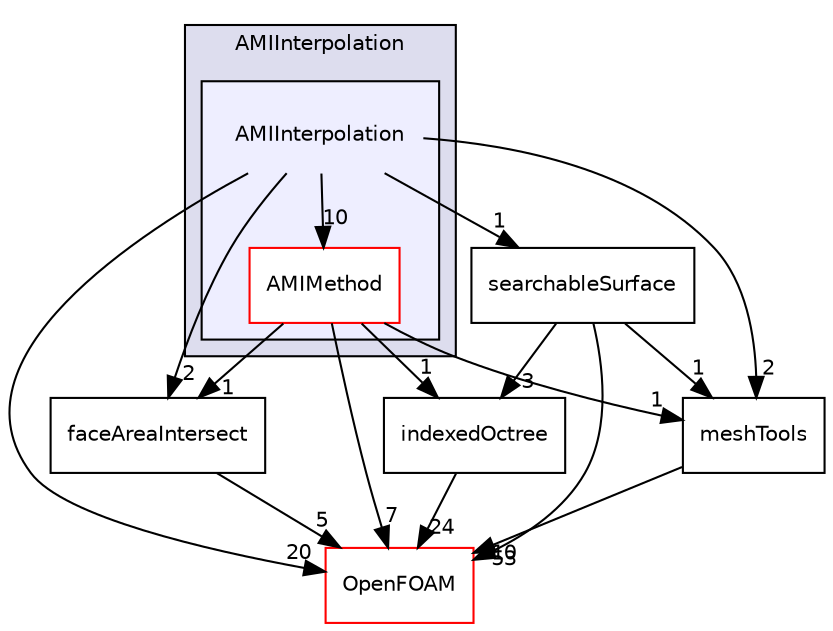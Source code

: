 digraph "src/meshTools/AMIInterpolation/AMIInterpolation" {
  bgcolor=transparent;
  compound=true
  node [ fontsize="10", fontname="Helvetica"];
  edge [ labelfontsize="10", labelfontname="Helvetica"];
  subgraph clusterdir_6b9532b4107849d088a6e7b91bdf643c {
    graph [ bgcolor="#ddddee", pencolor="black", label="AMIInterpolation" fontname="Helvetica", fontsize="10", URL="dir_6b9532b4107849d088a6e7b91bdf643c.html"]
  subgraph clusterdir_cc283432b470ffbfab40d5c39743e289 {
    graph [ bgcolor="#eeeeff", pencolor="black", label="" URL="dir_cc283432b470ffbfab40d5c39743e289.html"];
    dir_cc283432b470ffbfab40d5c39743e289 [shape=plaintext label="AMIInterpolation"];
    dir_ae2d92df690883ffa2776ae6ca73d07f [shape=box label="AMIMethod" color="red" fillcolor="white" style="filled" URL="dir_ae2d92df690883ffa2776ae6ca73d07f.html"];
  }
  }
  dir_daefbc79e43b4c6de930591d46791fc2 [shape=box label="indexedOctree" URL="dir_daefbc79e43b4c6de930591d46791fc2.html"];
  dir_5928f7d10b0b3ad118c868fedd8abd2e [shape=box label="searchableSurface" URL="dir_5928f7d10b0b3ad118c868fedd8abd2e.html"];
  dir_4ae445d483bd729388166adc3e791dcb [shape=box label="faceAreaIntersect" URL="dir_4ae445d483bd729388166adc3e791dcb.html"];
  dir_c5473ff19b20e6ec4dfe5c310b3778a8 [shape=box label="OpenFOAM" color="red" URL="dir_c5473ff19b20e6ec4dfe5c310b3778a8.html"];
  dir_ed89494532d84cde5bd7df6bbfcbe2dc [shape=box label="meshTools" URL="dir_ed89494532d84cde5bd7df6bbfcbe2dc.html"];
  dir_daefbc79e43b4c6de930591d46791fc2->dir_c5473ff19b20e6ec4dfe5c310b3778a8 [headlabel="24", labeldistance=1.5 headhref="dir_001792_001897.html"];
  dir_5928f7d10b0b3ad118c868fedd8abd2e->dir_daefbc79e43b4c6de930591d46791fc2 [headlabel="3", labeldistance=1.5 headhref="dir_001813_001792.html"];
  dir_5928f7d10b0b3ad118c868fedd8abd2e->dir_c5473ff19b20e6ec4dfe5c310b3778a8 [headlabel="53", labeldistance=1.5 headhref="dir_001813_001897.html"];
  dir_5928f7d10b0b3ad118c868fedd8abd2e->dir_ed89494532d84cde5bd7df6bbfcbe2dc [headlabel="1", labeldistance=1.5 headhref="dir_001813_001798.html"];
  dir_4ae445d483bd729388166adc3e791dcb->dir_c5473ff19b20e6ec4dfe5c310b3778a8 [headlabel="5", labeldistance=1.5 headhref="dir_001764_001897.html"];
  dir_cc283432b470ffbfab40d5c39743e289->dir_5928f7d10b0b3ad118c868fedd8abd2e [headlabel="1", labeldistance=1.5 headhref="dir_001757_001813.html"];
  dir_cc283432b470ffbfab40d5c39743e289->dir_4ae445d483bd729388166adc3e791dcb [headlabel="2", labeldistance=1.5 headhref="dir_001757_001764.html"];
  dir_cc283432b470ffbfab40d5c39743e289->dir_c5473ff19b20e6ec4dfe5c310b3778a8 [headlabel="20", labeldistance=1.5 headhref="dir_001757_001897.html"];
  dir_cc283432b470ffbfab40d5c39743e289->dir_ed89494532d84cde5bd7df6bbfcbe2dc [headlabel="2", labeldistance=1.5 headhref="dir_001757_001798.html"];
  dir_cc283432b470ffbfab40d5c39743e289->dir_ae2d92df690883ffa2776ae6ca73d07f [headlabel="10", labeldistance=1.5 headhref="dir_001757_001758.html"];
  dir_ed89494532d84cde5bd7df6bbfcbe2dc->dir_c5473ff19b20e6ec4dfe5c310b3778a8 [headlabel="10", labeldistance=1.5 headhref="dir_001798_001897.html"];
  dir_ae2d92df690883ffa2776ae6ca73d07f->dir_daefbc79e43b4c6de930591d46791fc2 [headlabel="1", labeldistance=1.5 headhref="dir_001758_001792.html"];
  dir_ae2d92df690883ffa2776ae6ca73d07f->dir_4ae445d483bd729388166adc3e791dcb [headlabel="1", labeldistance=1.5 headhref="dir_001758_001764.html"];
  dir_ae2d92df690883ffa2776ae6ca73d07f->dir_c5473ff19b20e6ec4dfe5c310b3778a8 [headlabel="7", labeldistance=1.5 headhref="dir_001758_001897.html"];
  dir_ae2d92df690883ffa2776ae6ca73d07f->dir_ed89494532d84cde5bd7df6bbfcbe2dc [headlabel="1", labeldistance=1.5 headhref="dir_001758_001798.html"];
}
